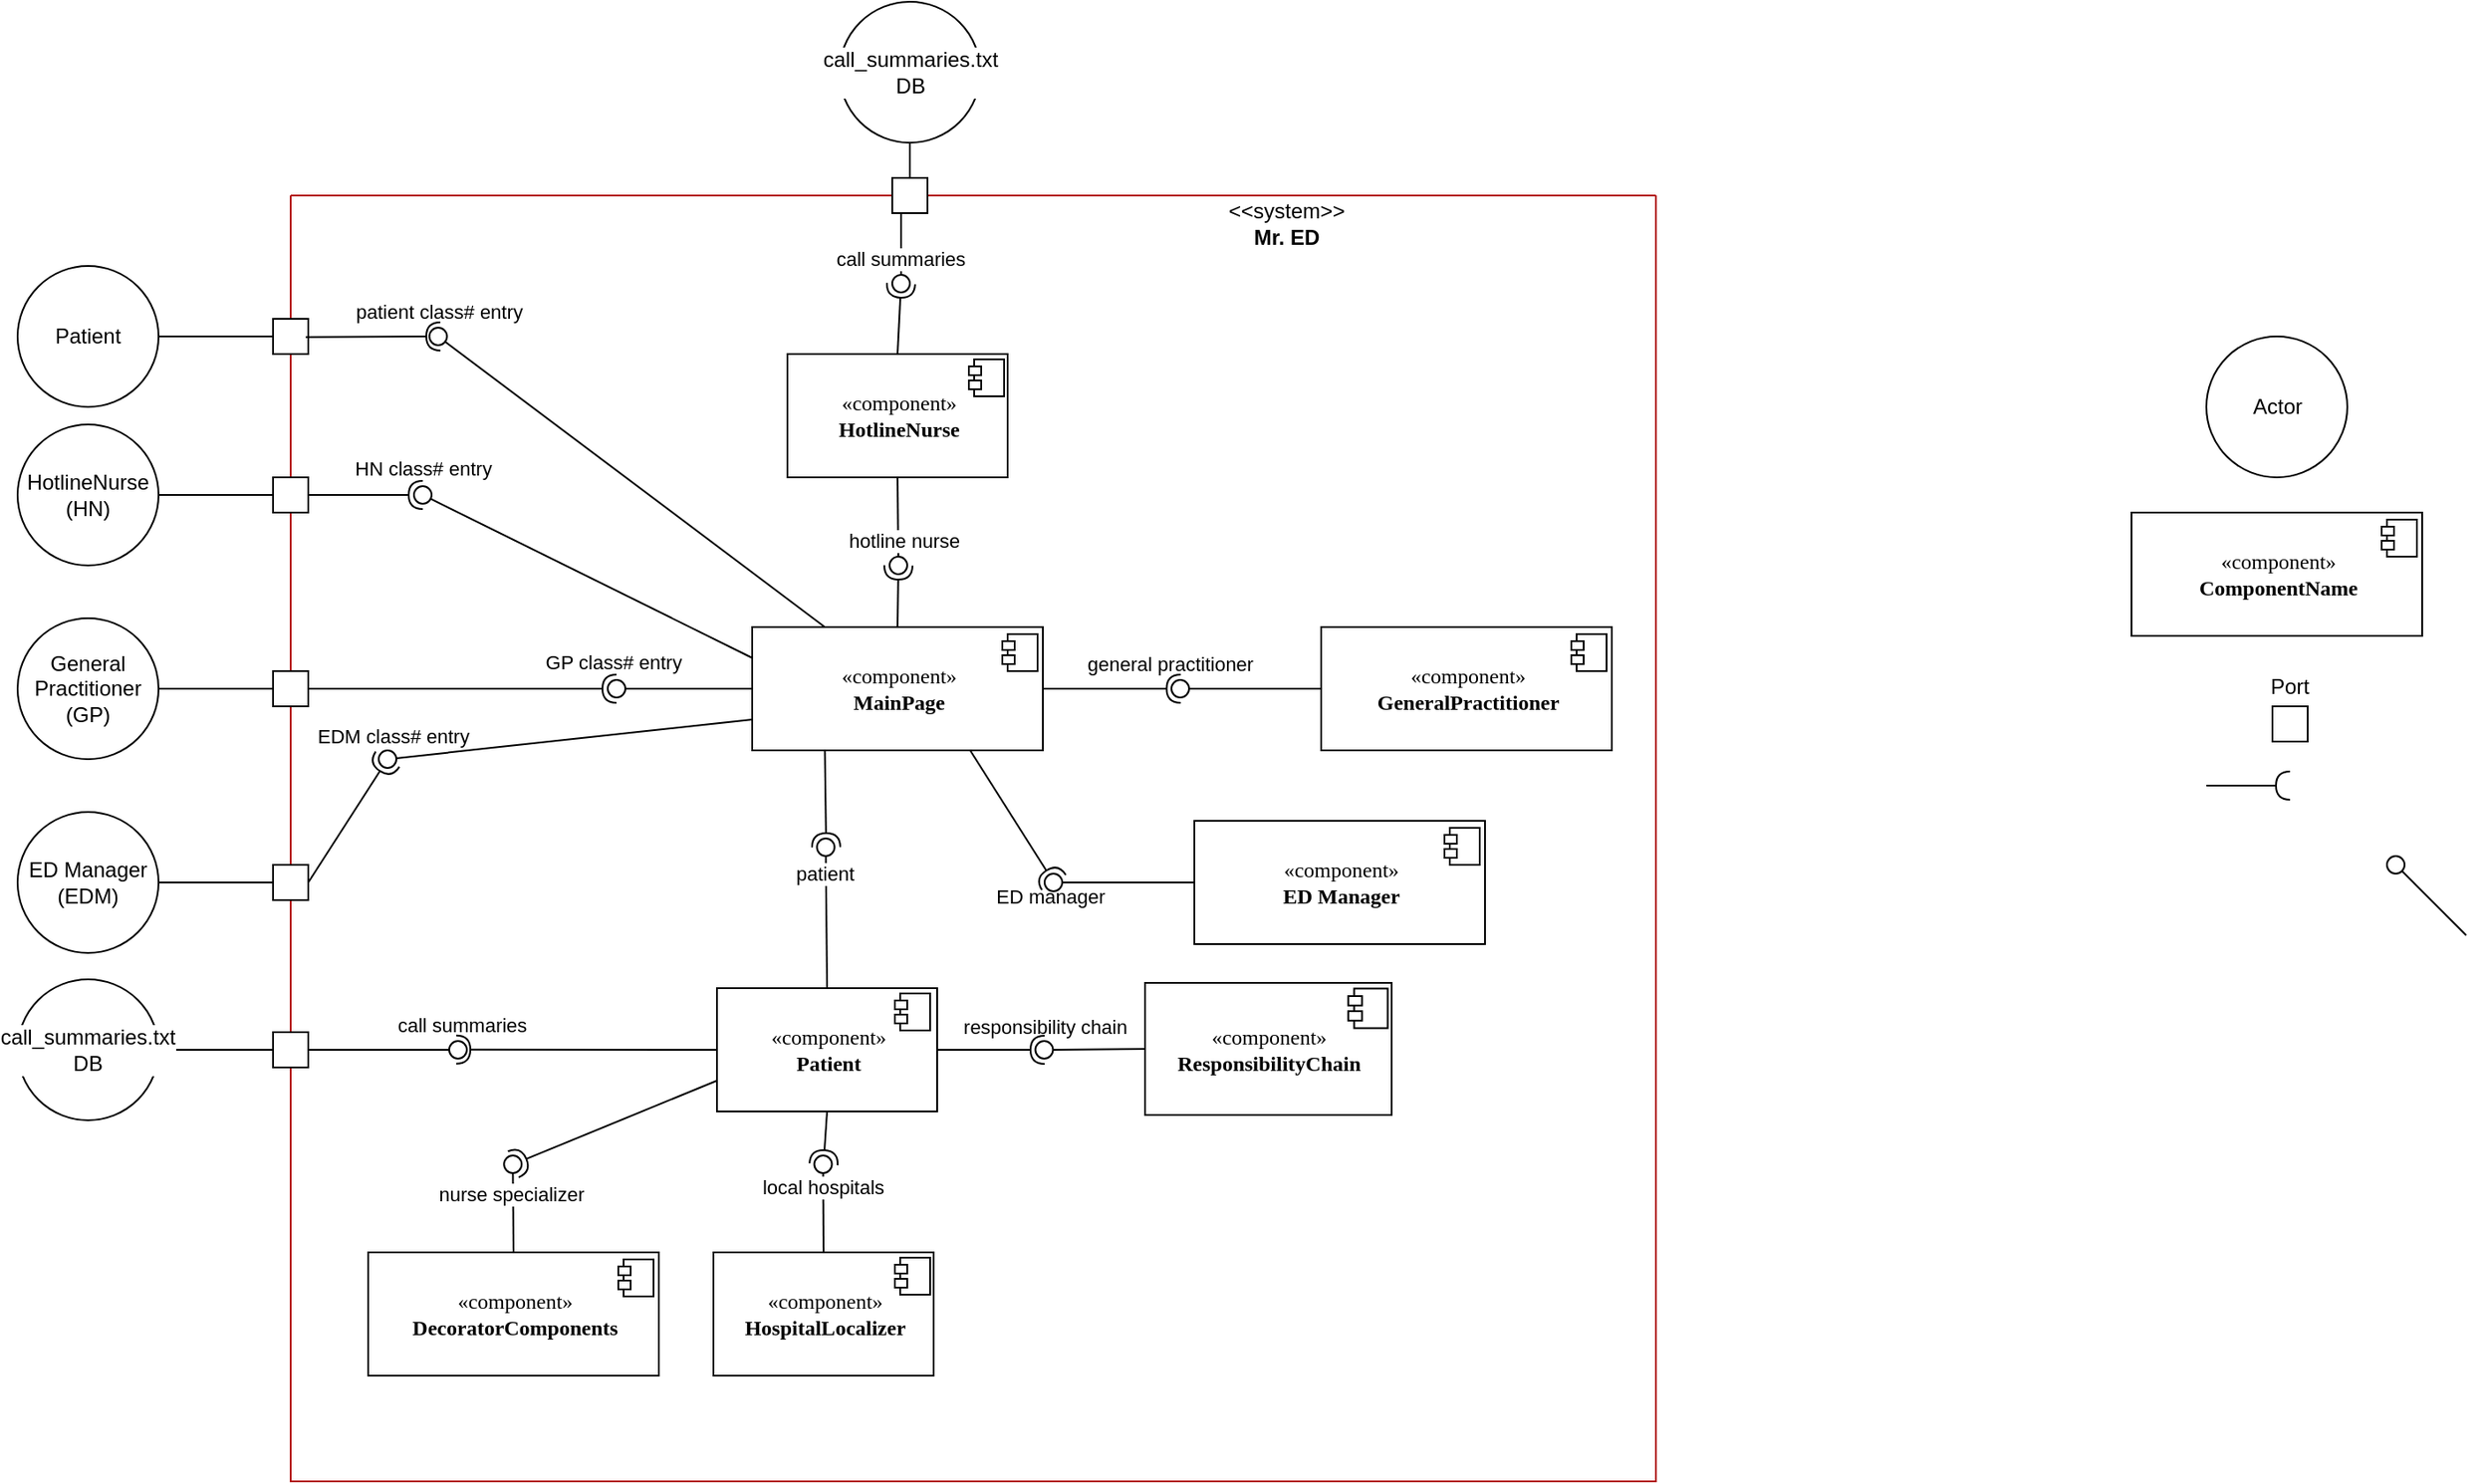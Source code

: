 <mxfile version="24.8.6">
  <diagram name="Page-1" id="5f0bae14-7c28-e335-631c-24af17079c00">
    <mxGraphModel dx="1937" dy="1034" grid="1" gridSize="10" guides="1" tooltips="1" connect="1" arrows="1" fold="1" page="1" pageScale="1" pageWidth="1700" pageHeight="1100" background="none" math="0" shadow="0">
      <root>
        <mxCell id="0" />
        <mxCell id="1" parent="0" />
        <mxCell id="8719N4NCS_MHKGOsEjrK-13" style="edgeStyle=orthogonalEdgeStyle;rounded=0;orthogonalLoop=1;jettySize=auto;html=1;entryX=0;entryY=0.5;entryDx=0;entryDy=0;endArrow=none;endFill=0;" parent="1" source="8719N4NCS_MHKGOsEjrK-3" target="8719N4NCS_MHKGOsEjrK-7" edge="1">
          <mxGeometry relative="1" as="geometry" />
        </mxCell>
        <mxCell id="8719N4NCS_MHKGOsEjrK-3" value="Patient" style="ellipse;whiteSpace=wrap;html=1;aspect=fixed;" parent="1" vertex="1">
          <mxGeometry x="155" y="240" width="80" height="80" as="geometry" />
        </mxCell>
        <mxCell id="8719N4NCS_MHKGOsEjrK-15" style="edgeStyle=orthogonalEdgeStyle;rounded=0;orthogonalLoop=1;jettySize=auto;html=1;endArrow=none;endFill=0;" parent="1" source="8719N4NCS_MHKGOsEjrK-4" target="8719N4NCS_MHKGOsEjrK-8" edge="1">
          <mxGeometry relative="1" as="geometry" />
        </mxCell>
        <mxCell id="8719N4NCS_MHKGOsEjrK-4" value="HotlineNurse&lt;div&gt;(HN)&lt;/div&gt;" style="ellipse;whiteSpace=wrap;html=1;aspect=fixed;" parent="1" vertex="1">
          <mxGeometry x="155" y="330" width="80" height="80" as="geometry" />
        </mxCell>
        <mxCell id="8719N4NCS_MHKGOsEjrK-16" style="edgeStyle=orthogonalEdgeStyle;rounded=0;orthogonalLoop=1;jettySize=auto;html=1;entryX=0;entryY=0.5;entryDx=0;entryDy=0;endArrow=none;endFill=0;" parent="1" source="8719N4NCS_MHKGOsEjrK-5" target="8719N4NCS_MHKGOsEjrK-11" edge="1">
          <mxGeometry relative="1" as="geometry" />
        </mxCell>
        <mxCell id="8719N4NCS_MHKGOsEjrK-5" value="General&lt;div&gt;Practitioner&lt;/div&gt;&lt;div&gt;(GP)&lt;/div&gt;" style="ellipse;whiteSpace=wrap;html=1;aspect=fixed;" parent="1" vertex="1">
          <mxGeometry x="155" y="440" width="80" height="80" as="geometry" />
        </mxCell>
        <mxCell id="8719N4NCS_MHKGOsEjrK-6" value="ED Manager&lt;div&gt;(EDM)&lt;/div&gt;" style="ellipse;whiteSpace=wrap;html=1;aspect=fixed;" parent="1" vertex="1">
          <mxGeometry x="155" y="550" width="80" height="80" as="geometry" />
        </mxCell>
        <mxCell id="8719N4NCS_MHKGOsEjrK-18" style="edgeStyle=orthogonalEdgeStyle;rounded=0;orthogonalLoop=1;jettySize=auto;html=1;entryX=1;entryY=0.5;entryDx=0;entryDy=0;endArrow=none;endFill=0;" parent="1" source="8719N4NCS_MHKGOsEjrK-17" target="8719N4NCS_MHKGOsEjrK-6" edge="1">
          <mxGeometry relative="1" as="geometry" />
        </mxCell>
        <mxCell id="ruIODANc_59mGdwzqtsv-83" value="" style="rounded=0;orthogonalLoop=1;jettySize=auto;html=1;endArrow=halfCircle;endFill=0;endSize=6;strokeWidth=1;sketch=0;exitX=0.5;exitY=0;exitDx=0;exitDy=0;" parent="1" source="ruIODANc_59mGdwzqtsv-78" edge="1">
          <mxGeometry relative="1" as="geometry">
            <mxPoint x="629" y="250" as="sourcePoint" />
            <mxPoint x="655" y="410" as="targetPoint" />
          </mxGeometry>
        </mxCell>
        <mxCell id="ruIODANc_59mGdwzqtsv-86" value="" style="rounded=0;orthogonalLoop=1;jettySize=auto;html=1;endArrow=oval;endFill=0;sketch=0;sourcePerimeterSpacing=0;targetPerimeterSpacing=0;endSize=10;exitX=0.25;exitY=1;exitDx=0;exitDy=0;jumpStyle=none;movable=1;resizable=1;rotatable=1;deletable=1;editable=1;locked=0;connectable=1;entryX=0.5;entryY=0;entryDx=0;entryDy=0;" parent="1" source="ruIODANc_59mGdwzqtsv-42" edge="1">
          <mxGeometry relative="1" as="geometry">
            <mxPoint x="665" y="240" as="sourcePoint" />
            <mxPoint x="656.5" y="250" as="targetPoint" />
          </mxGeometry>
        </mxCell>
        <mxCell id="ruIODANc_59mGdwzqtsv-87" value="call summaries" style="edgeLabel;html=1;align=center;verticalAlign=middle;resizable=0;points=[];" parent="ruIODANc_59mGdwzqtsv-86" vertex="1" connectable="0">
          <mxGeometry x="0.432" y="-1" relative="1" as="geometry">
            <mxPoint y="-3" as="offset" />
          </mxGeometry>
        </mxCell>
        <mxCell id="ruIODANc_59mGdwzqtsv-84" value="" style="rounded=0;orthogonalLoop=1;jettySize=auto;html=1;endArrow=halfCircle;endFill=0;endSize=6;strokeWidth=1;sketch=0;exitX=0.5;exitY=0;exitDx=0;exitDy=0;entryX=0.5;entryY=0;entryDx=0;entryDy=0;" parent="1" source="ruIODANc_59mGdwzqtsv-17" edge="1">
          <mxGeometry relative="1" as="geometry">
            <mxPoint x="646.5" y="290" as="sourcePoint" />
            <mxPoint x="656.5" y="250" as="targetPoint" />
          </mxGeometry>
        </mxCell>
        <mxCell id="ruIODANc_59mGdwzqtsv-102" value="" style="rounded=0;orthogonalLoop=1;jettySize=auto;html=1;endArrow=oval;endFill=0;sketch=0;sourcePerimeterSpacing=0;targetPerimeterSpacing=0;endSize=10;exitX=1;exitY=0.5;exitDx=0;exitDy=0;jumpStyle=none;movable=1;resizable=1;rotatable=1;deletable=1;editable=1;locked=0;connectable=1;" parent="1" source="ruIODANc_59mGdwzqtsv-95" edge="1">
          <mxGeometry relative="1" as="geometry">
            <mxPoint x="345" y="660" as="sourcePoint" />
            <mxPoint x="405" y="685" as="targetPoint" />
          </mxGeometry>
        </mxCell>
        <mxCell id="ruIODANc_59mGdwzqtsv-167" value="" style="group" parent="1" vertex="1" connectable="0">
          <mxGeometry x="354" y="800" width="165" height="70" as="geometry" />
        </mxCell>
        <mxCell id="ruIODANc_59mGdwzqtsv-168" value="«component»&lt;div&gt;&lt;b&gt;DecoratorComponents&lt;/b&gt;&lt;/div&gt;" style="html=1;rounded=0;shadow=0;comic=0;labelBackgroundColor=none;strokeWidth=1;fontFamily=Verdana;fontSize=12;align=center;" parent="ruIODANc_59mGdwzqtsv-167" vertex="1">
          <mxGeometry width="165" height="70" as="geometry" />
        </mxCell>
        <mxCell id="ruIODANc_59mGdwzqtsv-169" value="" style="group" parent="ruIODANc_59mGdwzqtsv-167" vertex="1" connectable="0">
          <mxGeometry x="142" y="4" width="20" height="21" as="geometry" />
        </mxCell>
        <mxCell id="ruIODANc_59mGdwzqtsv-170" value="" style="rounded=0;whiteSpace=wrap;html=1;" parent="ruIODANc_59mGdwzqtsv-169" vertex="1">
          <mxGeometry x="3" width="17" height="21" as="geometry" />
        </mxCell>
        <mxCell id="ruIODANc_59mGdwzqtsv-171" value="" style="rounded=0;whiteSpace=wrap;html=1;" parent="ruIODANc_59mGdwzqtsv-169" vertex="1">
          <mxGeometry y="12" width="7" height="5" as="geometry" />
        </mxCell>
        <mxCell id="ruIODANc_59mGdwzqtsv-172" value="" style="rounded=0;whiteSpace=wrap;html=1;" parent="ruIODANc_59mGdwzqtsv-169" vertex="1">
          <mxGeometry y="4" width="7" height="5" as="geometry" />
        </mxCell>
        <mxCell id="8719N4NCS_MHKGOsEjrK-1" value="" style="swimlane;startSize=0;movable=1;resizable=1;rotatable=1;deletable=1;editable=1;locked=0;connectable=1;fillColor=#CC0000;swimlaneFillColor=none;fillStyle=solid;fontColor=#ffffff;strokeColor=#B20000;" parent="1" vertex="1">
          <mxGeometry x="310" y="200" width="775" height="730" as="geometry" />
        </mxCell>
        <mxCell id="8719N4NCS_MHKGOsEjrK-2" value="&amp;lt;&amp;lt;system&amp;gt;&amp;gt;&lt;div&gt;&lt;b&gt;Mr. ED&lt;/b&gt;&lt;/div&gt;" style="text;html=1;align=center;verticalAlign=middle;resizable=0;points=[];autosize=1;strokeColor=none;fillColor=none;" parent="8719N4NCS_MHKGOsEjrK-1" vertex="1">
          <mxGeometry x="520" y="-4" width="90" height="40" as="geometry" />
        </mxCell>
        <mxCell id="8719N4NCS_MHKGOsEjrK-7" value="" style="whiteSpace=wrap;html=1;aspect=fixed;" parent="8719N4NCS_MHKGOsEjrK-1" vertex="1">
          <mxGeometry x="-10" y="70" width="20" height="20" as="geometry" />
        </mxCell>
        <mxCell id="8719N4NCS_MHKGOsEjrK-8" value="" style="whiteSpace=wrap;html=1;aspect=fixed;" parent="8719N4NCS_MHKGOsEjrK-1" vertex="1">
          <mxGeometry x="-10" y="160" width="20" height="20" as="geometry" />
        </mxCell>
        <mxCell id="8719N4NCS_MHKGOsEjrK-11" value="" style="whiteSpace=wrap;html=1;aspect=fixed;" parent="8719N4NCS_MHKGOsEjrK-1" vertex="1">
          <mxGeometry x="-10" y="270" width="20" height="20" as="geometry" />
        </mxCell>
        <mxCell id="8719N4NCS_MHKGOsEjrK-17" value="" style="whiteSpace=wrap;html=1;aspect=fixed;" parent="8719N4NCS_MHKGOsEjrK-1" vertex="1">
          <mxGeometry x="-10" y="380" width="20" height="20" as="geometry" />
        </mxCell>
        <mxCell id="8719N4NCS_MHKGOsEjrK-28" value="" style="rounded=0;orthogonalLoop=1;jettySize=auto;html=1;endArrow=halfCircle;endFill=0;endSize=6;strokeWidth=1;sketch=0;exitX=1;exitY=0.5;exitDx=0;exitDy=0;" parent="8719N4NCS_MHKGOsEjrK-1" source="8719N4NCS_MHKGOsEjrK-11" edge="1">
          <mxGeometry relative="1" as="geometry">
            <mxPoint x="165" y="112.5" as="sourcePoint" />
            <mxPoint x="185" y="280" as="targetPoint" />
          </mxGeometry>
        </mxCell>
        <mxCell id="q5eqmeYFjdE975qVz-u_-1" value="" style="rounded=0;orthogonalLoop=1;jettySize=auto;html=1;endArrow=oval;endFill=0;sketch=0;sourcePerimeterSpacing=0;targetPerimeterSpacing=0;endSize=10;exitX=0.25;exitY=0;exitDx=0;exitDy=0;jumpStyle=none;" parent="8719N4NCS_MHKGOsEjrK-1" source="ruIODANc_59mGdwzqtsv-78" edge="1">
          <mxGeometry relative="1" as="geometry">
            <mxPoint x="195" y="175" as="sourcePoint" />
            <mxPoint x="83.75" y="80" as="targetPoint" />
          </mxGeometry>
        </mxCell>
        <mxCell id="8719N4NCS_MHKGOsEjrK-26" value="" style="rounded=0;orthogonalLoop=1;jettySize=auto;html=1;endArrow=halfCircle;endFill=0;endSize=6;strokeWidth=1;sketch=0;exitX=1;exitY=0.5;exitDx=0;exitDy=0;" parent="8719N4NCS_MHKGOsEjrK-1" source="8719N4NCS_MHKGOsEjrK-8" edge="1">
          <mxGeometry relative="1" as="geometry">
            <mxPoint x="45" y="180" as="sourcePoint" />
            <mxPoint x="75" y="170" as="targetPoint" />
          </mxGeometry>
        </mxCell>
        <mxCell id="q5eqmeYFjdE975qVz-u_-2" value="" style="rounded=0;orthogonalLoop=1;jettySize=auto;html=1;endArrow=halfCircle;endFill=0;endSize=6;strokeWidth=1;sketch=0;exitX=0.927;exitY=0.519;exitDx=0;exitDy=0;exitPerimeter=0;" parent="8719N4NCS_MHKGOsEjrK-1" source="8719N4NCS_MHKGOsEjrK-7" edge="1">
          <mxGeometry relative="1" as="geometry">
            <mxPoint x="10.0" y="81" as="sourcePoint" />
            <mxPoint x="85" y="80" as="targetPoint" />
          </mxGeometry>
        </mxCell>
        <mxCell id="q5eqmeYFjdE975qVz-u_-3" value="patient class#&amp;nbsp;&lt;span style=&quot;background-color: initial;&quot;&gt;entry&lt;/span&gt;" style="edgeLabel;html=1;align=center;verticalAlign=middle;resizable=0;points=[];labelBackgroundColor=none;" parent="q5eqmeYFjdE975qVz-u_-2" vertex="1" connectable="0">
          <mxGeometry x="0.376" y="2" relative="1" as="geometry">
            <mxPoint x="23" y="-12" as="offset" />
          </mxGeometry>
        </mxCell>
        <mxCell id="q5eqmeYFjdE975qVz-u_-7" value="" style="rounded=0;orthogonalLoop=1;jettySize=auto;html=1;endArrow=halfCircle;endFill=0;endSize=6;strokeWidth=1;sketch=0;exitX=1;exitY=0.5;exitDx=0;exitDy=0;movable=1;resizable=1;rotatable=1;deletable=1;editable=1;locked=0;connectable=1;" parent="8719N4NCS_MHKGOsEjrK-1" source="8719N4NCS_MHKGOsEjrK-17" edge="1">
          <mxGeometry relative="1" as="geometry">
            <mxPoint x="-10" y="510" as="sourcePoint" />
            <mxPoint x="55" y="320" as="targetPoint" />
          </mxGeometry>
        </mxCell>
        <mxCell id="q5eqmeYFjdE975qVz-u_-8" value="" style="rounded=0;orthogonalLoop=1;jettySize=auto;html=1;endArrow=oval;endFill=0;sketch=0;sourcePerimeterSpacing=0;targetPerimeterSpacing=0;endSize=10;exitX=0;exitY=0.75;exitDx=0;exitDy=0;jumpStyle=none;movable=1;resizable=1;rotatable=1;deletable=1;editable=1;locked=0;connectable=1;" parent="8719N4NCS_MHKGOsEjrK-1" source="ruIODANc_59mGdwzqtsv-78" edge="1">
          <mxGeometry relative="1" as="geometry">
            <mxPoint x="165" y="290" as="sourcePoint" />
            <mxPoint x="55" y="320" as="targetPoint" />
          </mxGeometry>
        </mxCell>
        <mxCell id="q5eqmeYFjdE975qVz-u_-9" value="&lt;span style=&quot;&quot;&gt;EDM class#&amp;nbsp;&lt;/span&gt;&lt;span style=&quot;&quot;&gt;entry&lt;/span&gt;" style="edgeLabel;html=1;align=center;verticalAlign=middle;resizable=0;points=[];labelBackgroundColor=none;" parent="q5eqmeYFjdE975qVz-u_-8" vertex="1" connectable="0">
          <mxGeometry x="0.757" relative="1" as="geometry">
            <mxPoint x="-22" y="-11" as="offset" />
          </mxGeometry>
        </mxCell>
        <mxCell id="ruIODANc_59mGdwzqtsv-14" value="" style="group" parent="8719N4NCS_MHKGOsEjrK-1" vertex="1" connectable="0">
          <mxGeometry x="240" y="450" width="125" height="70" as="geometry" />
        </mxCell>
        <mxCell id="q5eqmeYFjdE975qVz-u_-22" value="«component»&lt;br&gt;&lt;b&gt;Patient&lt;/b&gt;" style="html=1;rounded=0;shadow=0;comic=0;labelBackgroundColor=none;strokeWidth=1;fontFamily=Verdana;fontSize=12;align=center;points=[[0,0,0,0,0],[0,0.25,0,0,0],[0,0.5,0,0,0],[0,0.75,0,0,0],[0,1,0,0,0],[0.25,0,0,0,0],[0.25,1,0,0,0],[0.5,0,0,0,0],[0.5,1,0,0,0],[0.75,0,0,0,0],[0.75,1,0,0,0],[0.86,0,0,0,0],[1,0,0,0,0],[1,0.25,0,0,0],[1,0.5,0,0,0],[1,0.75,0,0,0],[1,1,0,0,0]];" parent="ruIODANc_59mGdwzqtsv-14" vertex="1">
          <mxGeometry x="2" width="125" height="70" as="geometry" />
        </mxCell>
        <mxCell id="ruIODANc_59mGdwzqtsv-10" value="" style="group" parent="ruIODANc_59mGdwzqtsv-14" vertex="1" connectable="0">
          <mxGeometry x="103" y="3" width="20" height="21" as="geometry" />
        </mxCell>
        <mxCell id="ruIODANc_59mGdwzqtsv-11" value="" style="rounded=0;whiteSpace=wrap;html=1;" parent="ruIODANc_59mGdwzqtsv-10" vertex="1">
          <mxGeometry x="3" width="17" height="21" as="geometry" />
        </mxCell>
        <mxCell id="ruIODANc_59mGdwzqtsv-12" value="" style="rounded=0;whiteSpace=wrap;html=1;" parent="ruIODANc_59mGdwzqtsv-10" vertex="1">
          <mxGeometry y="12" width="7" height="5" as="geometry" />
        </mxCell>
        <mxCell id="ruIODANc_59mGdwzqtsv-13" value="" style="rounded=0;whiteSpace=wrap;html=1;" parent="ruIODANc_59mGdwzqtsv-10" vertex="1">
          <mxGeometry y="4" width="7" height="5" as="geometry" />
        </mxCell>
        <mxCell id="ruIODANc_59mGdwzqtsv-16" value="" style="group" parent="8719N4NCS_MHKGOsEjrK-1" vertex="1" connectable="0">
          <mxGeometry x="282" y="90" width="125" height="70" as="geometry" />
        </mxCell>
        <mxCell id="ruIODANc_59mGdwzqtsv-17" value="«component»&lt;br&gt;&lt;b&gt;HotlineNurse&lt;/b&gt;" style="html=1;rounded=0;shadow=0;comic=0;labelBackgroundColor=none;strokeWidth=1;fontFamily=Verdana;fontSize=12;align=center;" parent="ruIODANc_59mGdwzqtsv-16" vertex="1">
          <mxGeometry width="125" height="70" as="geometry" />
        </mxCell>
        <mxCell id="ruIODANc_59mGdwzqtsv-18" value="" style="group" parent="ruIODANc_59mGdwzqtsv-16" vertex="1" connectable="0">
          <mxGeometry x="103" y="3" width="20" height="21" as="geometry" />
        </mxCell>
        <mxCell id="ruIODANc_59mGdwzqtsv-19" value="" style="rounded=0;whiteSpace=wrap;html=1;" parent="ruIODANc_59mGdwzqtsv-18" vertex="1">
          <mxGeometry x="3" width="17" height="21" as="geometry" />
        </mxCell>
        <mxCell id="ruIODANc_59mGdwzqtsv-20" value="" style="rounded=0;whiteSpace=wrap;html=1;" parent="ruIODANc_59mGdwzqtsv-18" vertex="1">
          <mxGeometry y="12" width="7" height="5" as="geometry" />
        </mxCell>
        <mxCell id="ruIODANc_59mGdwzqtsv-21" value="" style="rounded=0;whiteSpace=wrap;html=1;" parent="ruIODANc_59mGdwzqtsv-18" vertex="1">
          <mxGeometry y="4" width="7" height="5" as="geometry" />
        </mxCell>
        <mxCell id="ruIODANc_59mGdwzqtsv-22" value="" style="group" parent="8719N4NCS_MHKGOsEjrK-1" vertex="1" connectable="0">
          <mxGeometry x="485" y="447" width="140" height="75" as="geometry" />
        </mxCell>
        <mxCell id="ruIODANc_59mGdwzqtsv-23" value="«component»&lt;br&gt;&lt;b&gt;ResponsibilityChain&lt;/b&gt;" style="html=1;rounded=0;shadow=0;comic=0;labelBackgroundColor=none;strokeWidth=1;fontFamily=Verdana;fontSize=12;align=center;" parent="ruIODANc_59mGdwzqtsv-22" vertex="1">
          <mxGeometry width="140" height="75" as="geometry" />
        </mxCell>
        <mxCell id="ruIODANc_59mGdwzqtsv-24" value="" style="group" parent="ruIODANc_59mGdwzqtsv-22" vertex="1" connectable="0">
          <mxGeometry x="115.36" y="3.214" width="22.4" height="22.5" as="geometry" />
        </mxCell>
        <mxCell id="ruIODANc_59mGdwzqtsv-25" value="" style="rounded=0;whiteSpace=wrap;html=1;" parent="ruIODANc_59mGdwzqtsv-24" vertex="1">
          <mxGeometry x="3.36" width="19.04" height="22.5" as="geometry" />
        </mxCell>
        <mxCell id="ruIODANc_59mGdwzqtsv-26" value="" style="rounded=0;whiteSpace=wrap;html=1;" parent="ruIODANc_59mGdwzqtsv-24" vertex="1">
          <mxGeometry y="12.857" width="7.84" height="5.357" as="geometry" />
        </mxCell>
        <mxCell id="ruIODANc_59mGdwzqtsv-27" value="" style="rounded=0;whiteSpace=wrap;html=1;" parent="ruIODANc_59mGdwzqtsv-24" vertex="1">
          <mxGeometry y="4.286" width="7.84" height="5.357" as="geometry" />
        </mxCell>
        <mxCell id="ruIODANc_59mGdwzqtsv-29" value="" style="group" parent="8719N4NCS_MHKGOsEjrK-1" vertex="1" connectable="0">
          <mxGeometry x="240" y="600" width="125" height="70" as="geometry" />
        </mxCell>
        <mxCell id="ruIODANc_59mGdwzqtsv-30" value="«component»&lt;br&gt;&lt;b&gt;HospitalLocalizer&lt;/b&gt;" style="html=1;rounded=0;shadow=0;comic=0;labelBackgroundColor=none;strokeWidth=1;fontFamily=Verdana;fontSize=12;align=center;" parent="ruIODANc_59mGdwzqtsv-29" vertex="1">
          <mxGeometry width="125" height="70" as="geometry" />
        </mxCell>
        <mxCell id="ruIODANc_59mGdwzqtsv-31" value="" style="group" parent="ruIODANc_59mGdwzqtsv-29" vertex="1" connectable="0">
          <mxGeometry x="103" y="3" width="20" height="21" as="geometry" />
        </mxCell>
        <mxCell id="ruIODANc_59mGdwzqtsv-32" value="" style="rounded=0;whiteSpace=wrap;html=1;" parent="ruIODANc_59mGdwzqtsv-31" vertex="1">
          <mxGeometry x="3" width="17" height="21" as="geometry" />
        </mxCell>
        <mxCell id="ruIODANc_59mGdwzqtsv-33" value="" style="rounded=0;whiteSpace=wrap;html=1;" parent="ruIODANc_59mGdwzqtsv-31" vertex="1">
          <mxGeometry y="12" width="7" height="5" as="geometry" />
        </mxCell>
        <mxCell id="ruIODANc_59mGdwzqtsv-34" value="" style="rounded=0;whiteSpace=wrap;html=1;" parent="ruIODANc_59mGdwzqtsv-31" vertex="1">
          <mxGeometry y="4" width="7" height="5" as="geometry" />
        </mxCell>
        <mxCell id="ruIODANc_59mGdwzqtsv-39" value="" style="rounded=0;orthogonalLoop=1;jettySize=auto;html=1;endArrow=oval;endFill=0;sketch=0;sourcePerimeterSpacing=0;targetPerimeterSpacing=0;endSize=10;exitX=0.5;exitY=1;exitDx=0;exitDy=0;jumpStyle=none;movable=1;resizable=1;rotatable=1;deletable=1;editable=1;locked=0;connectable=1;" parent="8719N4NCS_MHKGOsEjrK-1" source="ruIODANc_59mGdwzqtsv-17" edge="1">
          <mxGeometry relative="1" as="geometry">
            <mxPoint x="277.5" y="110" as="sourcePoint" />
            <mxPoint x="345" y="210" as="targetPoint" />
          </mxGeometry>
        </mxCell>
        <mxCell id="ruIODANc_59mGdwzqtsv-40" value="hotline nurse" style="edgeLabel;html=1;align=center;verticalAlign=middle;resizable=0;points=[];labelBackgroundColor=default;" parent="ruIODANc_59mGdwzqtsv-39" vertex="1" connectable="0">
          <mxGeometry x="0.532" y="-2" relative="1" as="geometry">
            <mxPoint x="5" y="-3" as="offset" />
          </mxGeometry>
        </mxCell>
        <mxCell id="ruIODANc_59mGdwzqtsv-71" value="" style="group" parent="8719N4NCS_MHKGOsEjrK-1" vertex="1" connectable="0">
          <mxGeometry x="585" y="245" width="165" height="70" as="geometry" />
        </mxCell>
        <mxCell id="ruIODANc_59mGdwzqtsv-72" value="&lt;div&gt;«component»&lt;/div&gt;&lt;div&gt;&lt;b&gt;GeneralPractitioner&lt;/b&gt;&lt;/div&gt;" style="html=1;rounded=0;shadow=0;comic=0;labelBackgroundColor=none;strokeWidth=1;fontFamily=Verdana;fontSize=12;align=center;" parent="ruIODANc_59mGdwzqtsv-71" vertex="1">
          <mxGeometry width="165" height="70" as="geometry" />
        </mxCell>
        <mxCell id="ruIODANc_59mGdwzqtsv-73" value="" style="group" parent="ruIODANc_59mGdwzqtsv-71" vertex="1" connectable="0">
          <mxGeometry x="142" y="4" width="20" height="21" as="geometry" />
        </mxCell>
        <mxCell id="ruIODANc_59mGdwzqtsv-74" value="" style="rounded=0;whiteSpace=wrap;html=1;" parent="ruIODANc_59mGdwzqtsv-73" vertex="1">
          <mxGeometry x="3" width="17" height="21" as="geometry" />
        </mxCell>
        <mxCell id="ruIODANc_59mGdwzqtsv-75" value="" style="rounded=0;whiteSpace=wrap;html=1;" parent="ruIODANc_59mGdwzqtsv-73" vertex="1">
          <mxGeometry y="12" width="7" height="5" as="geometry" />
        </mxCell>
        <mxCell id="ruIODANc_59mGdwzqtsv-76" value="" style="rounded=0;whiteSpace=wrap;html=1;" parent="ruIODANc_59mGdwzqtsv-73" vertex="1">
          <mxGeometry y="4" width="7" height="5" as="geometry" />
        </mxCell>
        <mxCell id="ruIODANc_59mGdwzqtsv-77" value="" style="group" parent="8719N4NCS_MHKGOsEjrK-1" vertex="1" connectable="0">
          <mxGeometry x="262" y="245" width="165" height="70" as="geometry" />
        </mxCell>
        <mxCell id="ruIODANc_59mGdwzqtsv-78" value="«component»&lt;div&gt;&lt;b&gt;MainPage&lt;/b&gt;&lt;/div&gt;" style="html=1;rounded=0;shadow=0;comic=0;labelBackgroundColor=none;strokeWidth=1;fontFamily=Verdana;fontSize=12;align=center;" parent="ruIODANc_59mGdwzqtsv-77" vertex="1">
          <mxGeometry width="165" height="70" as="geometry" />
        </mxCell>
        <mxCell id="ruIODANc_59mGdwzqtsv-79" value="" style="group" parent="ruIODANc_59mGdwzqtsv-77" vertex="1" connectable="0">
          <mxGeometry x="142" y="4" width="20" height="21" as="geometry" />
        </mxCell>
        <mxCell id="ruIODANc_59mGdwzqtsv-80" value="" style="rounded=0;whiteSpace=wrap;html=1;" parent="ruIODANc_59mGdwzqtsv-79" vertex="1">
          <mxGeometry x="3" width="17" height="21" as="geometry" />
        </mxCell>
        <mxCell id="ruIODANc_59mGdwzqtsv-81" value="" style="rounded=0;whiteSpace=wrap;html=1;" parent="ruIODANc_59mGdwzqtsv-79" vertex="1">
          <mxGeometry y="12" width="7" height="5" as="geometry" />
        </mxCell>
        <mxCell id="ruIODANc_59mGdwzqtsv-82" value="" style="rounded=0;whiteSpace=wrap;html=1;" parent="ruIODANc_59mGdwzqtsv-79" vertex="1">
          <mxGeometry y="4" width="7" height="5" as="geometry" />
        </mxCell>
        <mxCell id="8719N4NCS_MHKGOsEjrK-27" value="" style="rounded=0;orthogonalLoop=1;jettySize=auto;html=1;endArrow=oval;endFill=0;sketch=0;sourcePerimeterSpacing=0;targetPerimeterSpacing=0;endSize=10;exitX=0;exitY=0.5;exitDx=0;exitDy=0;jumpStyle=none;" parent="8719N4NCS_MHKGOsEjrK-1" source="ruIODANc_59mGdwzqtsv-78" edge="1">
          <mxGeometry relative="1" as="geometry">
            <mxPoint x="275.0" y="254.25" as="sourcePoint" />
            <mxPoint x="185" y="280" as="targetPoint" />
          </mxGeometry>
        </mxCell>
        <mxCell id="q5eqmeYFjdE975qVz-u_-6" value="&lt;span style=&quot;&quot;&gt;GP class#&amp;nbsp;&lt;/span&gt;&lt;span style=&quot;background-color: initial;&quot;&gt;entry&lt;/span&gt;" style="edgeLabel;html=1;align=center;verticalAlign=middle;resizable=0;points=[];labelBackgroundColor=none;" parent="8719N4NCS_MHKGOsEjrK-27" vertex="1" connectable="0">
          <mxGeometry x="0.757" relative="1" as="geometry">
            <mxPoint x="-12" y="-15" as="offset" />
          </mxGeometry>
        </mxCell>
        <mxCell id="8719N4NCS_MHKGOsEjrK-25" value="" style="rounded=0;orthogonalLoop=1;jettySize=auto;html=1;endArrow=oval;endFill=0;sketch=0;sourcePerimeterSpacing=0;targetPerimeterSpacing=0;endSize=10;exitX=0;exitY=0.25;exitDx=0;exitDy=0;jumpStyle=none;" parent="8719N4NCS_MHKGOsEjrK-1" source="ruIODANc_59mGdwzqtsv-78" edge="1">
          <mxGeometry relative="1" as="geometry">
            <mxPoint x="265" y="230" as="sourcePoint" />
            <mxPoint x="75" y="170" as="targetPoint" />
          </mxGeometry>
        </mxCell>
        <mxCell id="q5eqmeYFjdE975qVz-u_-4" value="&lt;span style=&quot;color: rgba(0, 0, 0, 0); font-family: monospace; font-size: 0px; text-align: start; background-color: rgb(251, 251, 251);&quot;&gt;%3CmxGraphModel%3E%3Croot%3E%3CmxCell%20id%3D%220%22%2F%3E%3CmxCell%20id%3D%221%22%20parent%3D%220%22%2F%3E%3CmxCell%20id%3D%222%22%20value%3D%22patient%20class%26amp%3Bnbsp%3B%26lt%3Bdiv%26gt%3Bnumber%20entry%26lt%3B%2Fdiv%26gt%3B%22%20style%3D%22edgeLabel%3Bhtml%3D1%3Balign%3Dcenter%3BverticalAlign%3Dmiddle%3Bresizable%3D0%3Bpoints%3D%5B%5D%3BlabelBackgroundColor%3Dnone%3B%22%20vertex%3D%221%22%20connectable%3D%220%22%20parent%3D%221%22%3E%3CmxGeometry%20x%3D%22400.062%22%20y%3D%22130.259%22%20as%3D%22geometry%22%2F%3E%3C%2FmxCell%3E%3C%2Froot%3E%3C%2FmxGraphModel%3E&lt;/span&gt;&lt;span style=&quot;color: rgba(0, 0, 0, 0); font-family: monospace; font-size: 0px; text-align: start; background-color: rgb(251, 251, 251);&quot;&gt;%3CmxGraphModel%3E%3Croot%3E%3CmxCell%20id%3D%220%22%2F%3E%3CmxCell%20id%3D%221%22%20parent%3D%220%22%2F%3E%3CmxCell%20id%3D%222%22%20value%3D%22patient%20class%26amp%3Bnbsp%3B%26lt%3Bdiv%26gt%3Bnumber%20entry%26lt%3B%2Fdiv%26gt%3B%22%20style%3D%22edgeLabel%3Bhtml%3D1%3Balign%3Dcenter%3BverticalAlign%3Dmiddle%3Bresizable%3D0%3Bpoints%3D%5B%5D%3BlabelBackgroundColor%3Dnone%3B%22%20vertex%3D%221%22%20connectable%3D%220%22%20parent%3D%221%22%3E%3CmxGeometry%20x%3D%22400.062%22%20y%3D%22130.259%22%20as%3D%22geometry%22%2F%3E%3C%2FmxCell%3E%3C%2Froot%3E%3C%2FmxGraphModel%3EHh&lt;/span&gt;" style="edgeLabel;html=1;align=center;verticalAlign=middle;resizable=0;points=[];" parent="8719N4NCS_MHKGOsEjrK-25" vertex="1" connectable="0">
          <mxGeometry x="0.518" y="3" relative="1" as="geometry">
            <mxPoint as="offset" />
          </mxGeometry>
        </mxCell>
        <mxCell id="q5eqmeYFjdE975qVz-u_-5" value="HN class#&amp;nbsp;&lt;span style=&quot;background-color: initial;&quot;&gt;entry&lt;/span&gt;" style="edgeLabel;html=1;align=center;verticalAlign=middle;resizable=0;points=[];labelBackgroundColor=none;" parent="8719N4NCS_MHKGOsEjrK-25" vertex="1" connectable="0">
          <mxGeometry x="0.502" y="1" relative="1" as="geometry">
            <mxPoint x="-47" y="-39" as="offset" />
          </mxGeometry>
        </mxCell>
        <mxCell id="ruIODANc_59mGdwzqtsv-95" value="" style="whiteSpace=wrap;html=1;aspect=fixed;" parent="8719N4NCS_MHKGOsEjrK-1" vertex="1">
          <mxGeometry x="-10" y="475" width="20" height="20" as="geometry" />
        </mxCell>
        <mxCell id="ruIODANc_59mGdwzqtsv-98" value="" style="rounded=0;orthogonalLoop=1;jettySize=auto;html=1;endArrow=halfCircle;endFill=0;endSize=6;strokeWidth=1;sketch=0;exitX=0;exitY=0.5;exitDx=0;exitDy=0;entryX=0;entryY=0.5;entryDx=0;entryDy=0;" parent="8719N4NCS_MHKGOsEjrK-1" source="q5eqmeYFjdE975qVz-u_-22" edge="1">
          <mxGeometry relative="1" as="geometry">
            <mxPoint x="284" y="484.9" as="sourcePoint" />
            <mxPoint x="94" y="484.9" as="targetPoint" />
          </mxGeometry>
        </mxCell>
        <mxCell id="ruIODANc_59mGdwzqtsv-104" value="call summaries" style="edgeLabel;html=1;align=center;verticalAlign=middle;resizable=0;points=[];labelBackgroundColor=none;" parent="ruIODANc_59mGdwzqtsv-98" vertex="1" connectable="0">
          <mxGeometry x="0.299" relative="1" as="geometry">
            <mxPoint x="-49" y="-14" as="offset" />
          </mxGeometry>
        </mxCell>
        <mxCell id="ruIODANc_59mGdwzqtsv-110" style="rounded=0;orthogonalLoop=1;jettySize=auto;html=1;exitX=0.25;exitY=1;exitDx=0;exitDy=0;endArrow=halfCircle;endFill=0;" parent="8719N4NCS_MHKGOsEjrK-1" source="ruIODANc_59mGdwzqtsv-78" edge="1">
          <mxGeometry relative="1" as="geometry">
            <mxPoint x="304" y="370" as="targetPoint" />
          </mxGeometry>
        </mxCell>
        <mxCell id="ruIODANc_59mGdwzqtsv-114" value="" style="rounded=0;orthogonalLoop=1;jettySize=auto;html=1;endArrow=oval;endFill=0;sketch=0;sourcePerimeterSpacing=0;targetPerimeterSpacing=0;endSize=10;exitX=0.5;exitY=0;exitDx=0;exitDy=0;jumpStyle=none;movable=1;resizable=1;rotatable=1;deletable=1;editable=1;locked=0;connectable=1;" parent="8719N4NCS_MHKGOsEjrK-1" source="q5eqmeYFjdE975qVz-u_-22" edge="1">
          <mxGeometry relative="1" as="geometry">
            <mxPoint x="291.25" y="420" as="sourcePoint" />
            <mxPoint x="303.75" y="370" as="targetPoint" />
          </mxGeometry>
        </mxCell>
        <mxCell id="ruIODANc_59mGdwzqtsv-115" value="patient" style="edgeLabel;html=1;align=center;verticalAlign=middle;resizable=0;points=[];" parent="ruIODANc_59mGdwzqtsv-114" vertex="1" connectable="0">
          <mxGeometry x="0.531" y="1" relative="1" as="geometry">
            <mxPoint y="-4" as="offset" />
          </mxGeometry>
        </mxCell>
        <mxCell id="ruIODANc_59mGdwzqtsv-136" style="rounded=0;orthogonalLoop=1;jettySize=auto;html=1;exitX=0.5;exitY=1;exitDx=0;exitDy=0;endArrow=halfCircle;endFill=0;exitPerimeter=0;" parent="8719N4NCS_MHKGOsEjrK-1" source="q5eqmeYFjdE975qVz-u_-22" edge="1">
          <mxGeometry relative="1" as="geometry">
            <mxPoint x="301.5" y="495" as="sourcePoint" />
            <mxPoint x="302.5" y="550" as="targetPoint" />
          </mxGeometry>
        </mxCell>
        <mxCell id="ruIODANc_59mGdwzqtsv-137" value="" style="rounded=0;orthogonalLoop=1;jettySize=auto;html=1;endArrow=oval;endFill=0;sketch=0;sourcePerimeterSpacing=0;targetPerimeterSpacing=0;endSize=10;exitX=0.5;exitY=0;exitDx=0;exitDy=0;jumpStyle=none;movable=1;resizable=1;rotatable=1;deletable=1;editable=1;locked=0;connectable=1;" parent="8719N4NCS_MHKGOsEjrK-1" source="ruIODANc_59mGdwzqtsv-30" edge="1">
          <mxGeometry relative="1" as="geometry">
            <mxPoint x="303.5" y="630" as="sourcePoint" />
            <mxPoint x="302.25" y="550" as="targetPoint" />
          </mxGeometry>
        </mxCell>
        <mxCell id="ruIODANc_59mGdwzqtsv-138" value="local hospitals" style="edgeLabel;html=1;align=center;verticalAlign=middle;resizable=0;points=[];" parent="ruIODANc_59mGdwzqtsv-137" vertex="1" connectable="0">
          <mxGeometry x="0.531" y="1" relative="1" as="geometry">
            <mxPoint y="1" as="offset" />
          </mxGeometry>
        </mxCell>
        <mxCell id="ruIODANc_59mGdwzqtsv-139" value="" style="group;direction=east;" parent="8719N4NCS_MHKGOsEjrK-1" vertex="1" connectable="0">
          <mxGeometry x="427.75" y="485" width="0.25" as="geometry" />
        </mxCell>
        <mxCell id="ruIODANc_59mGdwzqtsv-131" style="rounded=0;orthogonalLoop=1;jettySize=auto;html=1;exitX=1;exitY=0.5;exitDx=0;exitDy=0;endArrow=halfCircle;endFill=0;exitPerimeter=0;" parent="ruIODANc_59mGdwzqtsv-139" source="q5eqmeYFjdE975qVz-u_-22" edge="1">
          <mxGeometry relative="1" as="geometry">
            <mxPoint x="-0.75" y="-55" as="sourcePoint" />
            <mxPoint x="0.25" as="targetPoint" />
          </mxGeometry>
        </mxCell>
        <mxCell id="ruIODANc_59mGdwzqtsv-132" value="" style="rounded=0;orthogonalLoop=1;jettySize=auto;html=1;endArrow=oval;endFill=0;sketch=0;sourcePerimeterSpacing=0;targetPerimeterSpacing=0;endSize=10;exitX=0;exitY=0.5;exitDx=0;exitDy=0;jumpStyle=none;movable=1;resizable=1;rotatable=1;deletable=1;editable=1;locked=0;connectable=1;" parent="ruIODANc_59mGdwzqtsv-139" source="ruIODANc_59mGdwzqtsv-23" edge="1">
          <mxGeometry relative="1" as="geometry">
            <mxPoint x="1.25" y="80" as="sourcePoint" />
            <mxPoint as="targetPoint" />
          </mxGeometry>
        </mxCell>
        <mxCell id="ruIODANc_59mGdwzqtsv-133" value="responsibility chain" style="edgeLabel;html=1;align=center;verticalAlign=middle;resizable=0;points=[];labelBackgroundColor=none;" parent="ruIODANc_59mGdwzqtsv-132" vertex="1" connectable="0">
          <mxGeometry x="0.531" y="1" relative="1" as="geometry">
            <mxPoint x="-13" y="-14" as="offset" />
          </mxGeometry>
        </mxCell>
        <mxCell id="ruIODANc_59mGdwzqtsv-141" value="" style="group;direction=east;" parent="8719N4NCS_MHKGOsEjrK-1" vertex="1" connectable="0">
          <mxGeometry x="505" y="280" width="0.25" as="geometry" />
        </mxCell>
        <mxCell id="ruIODANc_59mGdwzqtsv-142" style="rounded=0;orthogonalLoop=1;jettySize=auto;html=1;endArrow=halfCircle;endFill=0;" parent="ruIODANc_59mGdwzqtsv-141" source="ruIODANc_59mGdwzqtsv-78" edge="1">
          <mxGeometry relative="1" as="geometry">
            <mxPoint x="-0.75" y="-55" as="sourcePoint" />
            <mxPoint x="0.25" as="targetPoint" />
          </mxGeometry>
        </mxCell>
        <mxCell id="ruIODANc_59mGdwzqtsv-143" value="" style="rounded=0;orthogonalLoop=1;jettySize=auto;html=1;endArrow=oval;endFill=0;sketch=0;sourcePerimeterSpacing=0;targetPerimeterSpacing=0;endSize=10;jumpStyle=none;movable=1;resizable=1;rotatable=1;deletable=1;editable=1;locked=0;connectable=1;exitX=0;exitY=0.5;exitDx=0;exitDy=0;" parent="ruIODANc_59mGdwzqtsv-141" source="ruIODANc_59mGdwzqtsv-72" edge="1">
          <mxGeometry relative="1" as="geometry">
            <mxPoint x="40" y="40" as="sourcePoint" />
            <mxPoint as="targetPoint" />
          </mxGeometry>
        </mxCell>
        <mxCell id="ruIODANc_59mGdwzqtsv-144" value="general practitioner" style="edgeLabel;html=1;align=center;verticalAlign=middle;resizable=0;points=[];labelBackgroundColor=none;" parent="ruIODANc_59mGdwzqtsv-143" vertex="1" connectable="0">
          <mxGeometry x="0.531" y="1" relative="1" as="geometry">
            <mxPoint x="-25" y="-15" as="offset" />
          </mxGeometry>
        </mxCell>
        <mxCell id="ruIODANc_59mGdwzqtsv-145" value="" style="group" parent="8719N4NCS_MHKGOsEjrK-1" vertex="1" connectable="0">
          <mxGeometry x="513" y="355" width="165" height="70" as="geometry" />
        </mxCell>
        <mxCell id="ruIODANc_59mGdwzqtsv-146" value="&lt;div&gt;«component»&lt;/div&gt;&lt;div&gt;&lt;b&gt;ED Manager&lt;/b&gt;&lt;/div&gt;" style="html=1;rounded=0;shadow=0;comic=0;labelBackgroundColor=none;strokeWidth=1;fontFamily=Verdana;fontSize=12;align=center;" parent="ruIODANc_59mGdwzqtsv-145" vertex="1">
          <mxGeometry width="165" height="70" as="geometry" />
        </mxCell>
        <mxCell id="ruIODANc_59mGdwzqtsv-147" value="" style="group" parent="ruIODANc_59mGdwzqtsv-145" vertex="1" connectable="0">
          <mxGeometry x="142" y="4" width="20" height="21" as="geometry" />
        </mxCell>
        <mxCell id="ruIODANc_59mGdwzqtsv-148" value="" style="rounded=0;whiteSpace=wrap;html=1;" parent="ruIODANc_59mGdwzqtsv-147" vertex="1">
          <mxGeometry x="3" width="17" height="21" as="geometry" />
        </mxCell>
        <mxCell id="ruIODANc_59mGdwzqtsv-149" value="" style="rounded=0;whiteSpace=wrap;html=1;" parent="ruIODANc_59mGdwzqtsv-147" vertex="1">
          <mxGeometry y="12" width="7" height="5" as="geometry" />
        </mxCell>
        <mxCell id="ruIODANc_59mGdwzqtsv-150" value="" style="rounded=0;whiteSpace=wrap;html=1;" parent="ruIODANc_59mGdwzqtsv-147" vertex="1">
          <mxGeometry y="4" width="7" height="5" as="geometry" />
        </mxCell>
        <mxCell id="ruIODANc_59mGdwzqtsv-151" value="" style="group;direction=east;" parent="8719N4NCS_MHKGOsEjrK-1" vertex="1" connectable="0">
          <mxGeometry x="433" y="390" width="0.25" as="geometry" />
        </mxCell>
        <mxCell id="ruIODANc_59mGdwzqtsv-152" style="rounded=0;orthogonalLoop=1;jettySize=auto;html=1;endArrow=halfCircle;endFill=0;exitX=0.75;exitY=1;exitDx=0;exitDy=0;" parent="ruIODANc_59mGdwzqtsv-151" source="ruIODANc_59mGdwzqtsv-78" edge="1">
          <mxGeometry relative="1" as="geometry">
            <mxPoint x="-0.75" y="-55" as="sourcePoint" />
            <mxPoint x="0.25" as="targetPoint" />
          </mxGeometry>
        </mxCell>
        <mxCell id="ruIODANc_59mGdwzqtsv-153" value="" style="rounded=0;orthogonalLoop=1;jettySize=auto;html=1;endArrow=oval;endFill=0;sketch=0;sourcePerimeterSpacing=0;targetPerimeterSpacing=0;endSize=10;jumpStyle=none;movable=1;resizable=1;rotatable=1;deletable=1;editable=1;locked=0;connectable=1;exitX=0;exitY=0.5;exitDx=0;exitDy=0;" parent="ruIODANc_59mGdwzqtsv-151" source="ruIODANc_59mGdwzqtsv-146" edge="1">
          <mxGeometry relative="1" as="geometry">
            <mxPoint x="40" y="40" as="sourcePoint" />
            <mxPoint as="targetPoint" />
          </mxGeometry>
        </mxCell>
        <mxCell id="ruIODANc_59mGdwzqtsv-154" value="ED manager" style="edgeLabel;html=1;align=center;verticalAlign=middle;resizable=0;points=[];labelBackgroundColor=none;" parent="ruIODANc_59mGdwzqtsv-153" vertex="1" connectable="0">
          <mxGeometry x="0.531" y="1" relative="1" as="geometry">
            <mxPoint x="-21" y="7" as="offset" />
          </mxGeometry>
        </mxCell>
        <mxCell id="ruIODANc_59mGdwzqtsv-173" style="rounded=0;orthogonalLoop=1;jettySize=auto;html=1;exitX=0;exitY=0.75;exitDx=0;exitDy=0;endArrow=halfCircle;endFill=0;exitPerimeter=0;" parent="8719N4NCS_MHKGOsEjrK-1" source="q5eqmeYFjdE975qVz-u_-22" edge="1">
          <mxGeometry relative="1" as="geometry">
            <mxPoint x="128.88" y="520" as="sourcePoint" />
            <mxPoint x="126.38" y="550" as="targetPoint" />
          </mxGeometry>
        </mxCell>
        <mxCell id="ruIODANc_59mGdwzqtsv-174" value="" style="rounded=0;orthogonalLoop=1;jettySize=auto;html=1;endArrow=oval;endFill=0;sketch=0;sourcePerimeterSpacing=0;targetPerimeterSpacing=0;endSize=10;exitX=0.5;exitY=0;exitDx=0;exitDy=0;jumpStyle=none;movable=1;resizable=1;rotatable=1;deletable=1;editable=1;locked=0;connectable=1;" parent="8719N4NCS_MHKGOsEjrK-1" source="ruIODANc_59mGdwzqtsv-168" edge="1">
          <mxGeometry relative="1" as="geometry">
            <mxPoint x="126.88" y="600" as="sourcePoint" />
            <mxPoint x="126.13" y="550" as="targetPoint" />
          </mxGeometry>
        </mxCell>
        <mxCell id="ruIODANc_59mGdwzqtsv-175" value="nurse specializer" style="edgeLabel;html=1;align=center;verticalAlign=middle;resizable=0;points=[];" parent="ruIODANc_59mGdwzqtsv-174" vertex="1" connectable="0">
          <mxGeometry x="0.531" y="1" relative="1" as="geometry">
            <mxPoint y="5" as="offset" />
          </mxGeometry>
        </mxCell>
        <mxCell id="ruIODANc_59mGdwzqtsv-42" value="" style="whiteSpace=wrap;html=1;aspect=fixed;" parent="1" vertex="1">
          <mxGeometry x="651.5" y="190" width="20" height="20" as="geometry" />
        </mxCell>
        <mxCell id="2h96PUPGuWY28Gsxwkw1-1" value="Actor" style="ellipse;whiteSpace=wrap;html=1;aspect=fixed;" vertex="1" parent="1">
          <mxGeometry x="1397.5" y="280" width="80" height="80" as="geometry" />
        </mxCell>
        <mxCell id="2h96PUPGuWY28Gsxwkw1-3" value="" style="group" vertex="1" connectable="0" parent="1">
          <mxGeometry x="1355" y="380" width="165" height="70" as="geometry" />
        </mxCell>
        <mxCell id="2h96PUPGuWY28Gsxwkw1-4" value="&lt;div&gt;«component»&lt;/div&gt;&lt;div&gt;&lt;b&gt;ComponentName&lt;/b&gt;&lt;/div&gt;" style="html=1;rounded=0;shadow=0;comic=0;labelBackgroundColor=none;strokeWidth=1;fontFamily=Verdana;fontSize=12;align=center;" vertex="1" parent="2h96PUPGuWY28Gsxwkw1-3">
          <mxGeometry width="165" height="70" as="geometry" />
        </mxCell>
        <mxCell id="2h96PUPGuWY28Gsxwkw1-5" value="" style="group" vertex="1" connectable="0" parent="2h96PUPGuWY28Gsxwkw1-3">
          <mxGeometry x="142" y="4" width="20" height="21" as="geometry" />
        </mxCell>
        <mxCell id="2h96PUPGuWY28Gsxwkw1-6" value="" style="rounded=0;whiteSpace=wrap;html=1;" vertex="1" parent="2h96PUPGuWY28Gsxwkw1-5">
          <mxGeometry x="3" width="17" height="21" as="geometry" />
        </mxCell>
        <mxCell id="2h96PUPGuWY28Gsxwkw1-7" value="" style="rounded=0;whiteSpace=wrap;html=1;" vertex="1" parent="2h96PUPGuWY28Gsxwkw1-5">
          <mxGeometry y="12" width="7" height="5" as="geometry" />
        </mxCell>
        <mxCell id="2h96PUPGuWY28Gsxwkw1-8" value="" style="rounded=0;whiteSpace=wrap;html=1;" vertex="1" parent="2h96PUPGuWY28Gsxwkw1-5">
          <mxGeometry y="4" width="7" height="5" as="geometry" />
        </mxCell>
        <mxCell id="2h96PUPGuWY28Gsxwkw1-9" value="Port&lt;div&gt;&lt;br&gt;&lt;/div&gt;&lt;div&gt;&lt;br&gt;&lt;/div&gt;&lt;div&gt;&lt;br&gt;&lt;/div&gt;" style="whiteSpace=wrap;html=1;aspect=fixed;" vertex="1" parent="1">
          <mxGeometry x="1435" y="490" width="20" height="20" as="geometry" />
        </mxCell>
        <mxCell id="2h96PUPGuWY28Gsxwkw1-11" style="rounded=0;orthogonalLoop=1;jettySize=auto;html=1;endArrow=halfCircle;endFill=0;" edge="1" parent="1">
          <mxGeometry relative="1" as="geometry">
            <mxPoint x="1397.5" y="535" as="sourcePoint" />
            <mxPoint x="1445" y="535" as="targetPoint" />
          </mxGeometry>
        </mxCell>
        <mxCell id="2h96PUPGuWY28Gsxwkw1-12" value="" style="rounded=0;orthogonalLoop=1;jettySize=auto;html=1;endArrow=oval;endFill=0;sketch=0;sourcePerimeterSpacing=0;targetPerimeterSpacing=0;endSize=10;jumpStyle=none;movable=1;resizable=1;rotatable=1;deletable=1;editable=1;locked=0;connectable=1;exitX=0;exitY=0.5;exitDx=0;exitDy=0;" edge="1" parent="1">
          <mxGeometry relative="1" as="geometry">
            <mxPoint x="1545" y="620" as="sourcePoint" />
            <mxPoint x="1505" y="580" as="targetPoint" />
          </mxGeometry>
        </mxCell>
        <mxCell id="2h96PUPGuWY28Gsxwkw1-16" style="edgeStyle=orthogonalEdgeStyle;rounded=0;orthogonalLoop=1;jettySize=auto;html=1;entryX=0.5;entryY=0;entryDx=0;entryDy=0;endArrow=none;endFill=0;" edge="1" parent="1" source="2h96PUPGuWY28Gsxwkw1-14" target="ruIODANc_59mGdwzqtsv-42">
          <mxGeometry relative="1" as="geometry" />
        </mxCell>
        <mxCell id="2h96PUPGuWY28Gsxwkw1-14" value="&lt;div&gt;&lt;div&gt;&lt;div style=&quot;&quot;&gt;&lt;span style=&quot;text-wrap-mode: nowrap;&quot;&gt;call_summaries.txt DB&lt;/span&gt;&lt;/div&gt;&lt;/div&gt;&lt;/div&gt;" style="ellipse;whiteSpace=wrap;html=1;aspect=fixed;labelBackgroundColor=default;" vertex="1" parent="1">
          <mxGeometry x="621.5" y="90" width="80" height="80" as="geometry" />
        </mxCell>
        <mxCell id="2h96PUPGuWY28Gsxwkw1-19" style="edgeStyle=orthogonalEdgeStyle;rounded=0;orthogonalLoop=1;jettySize=auto;html=1;entryX=0;entryY=0.5;entryDx=0;entryDy=0;endArrow=none;endFill=0;" edge="1" parent="1" source="2h96PUPGuWY28Gsxwkw1-18" target="ruIODANc_59mGdwzqtsv-95">
          <mxGeometry relative="1" as="geometry" />
        </mxCell>
        <mxCell id="2h96PUPGuWY28Gsxwkw1-18" value="&lt;div&gt;&lt;div&gt;&lt;div style=&quot;&quot;&gt;&lt;span style=&quot;text-wrap-mode: nowrap;&quot;&gt;call_summaries.txt DB&lt;/span&gt;&lt;/div&gt;&lt;/div&gt;&lt;/div&gt;" style="ellipse;whiteSpace=wrap;html=1;aspect=fixed;labelBackgroundColor=default;" vertex="1" parent="1">
          <mxGeometry x="155" y="645" width="80" height="80" as="geometry" />
        </mxCell>
      </root>
    </mxGraphModel>
  </diagram>
</mxfile>
